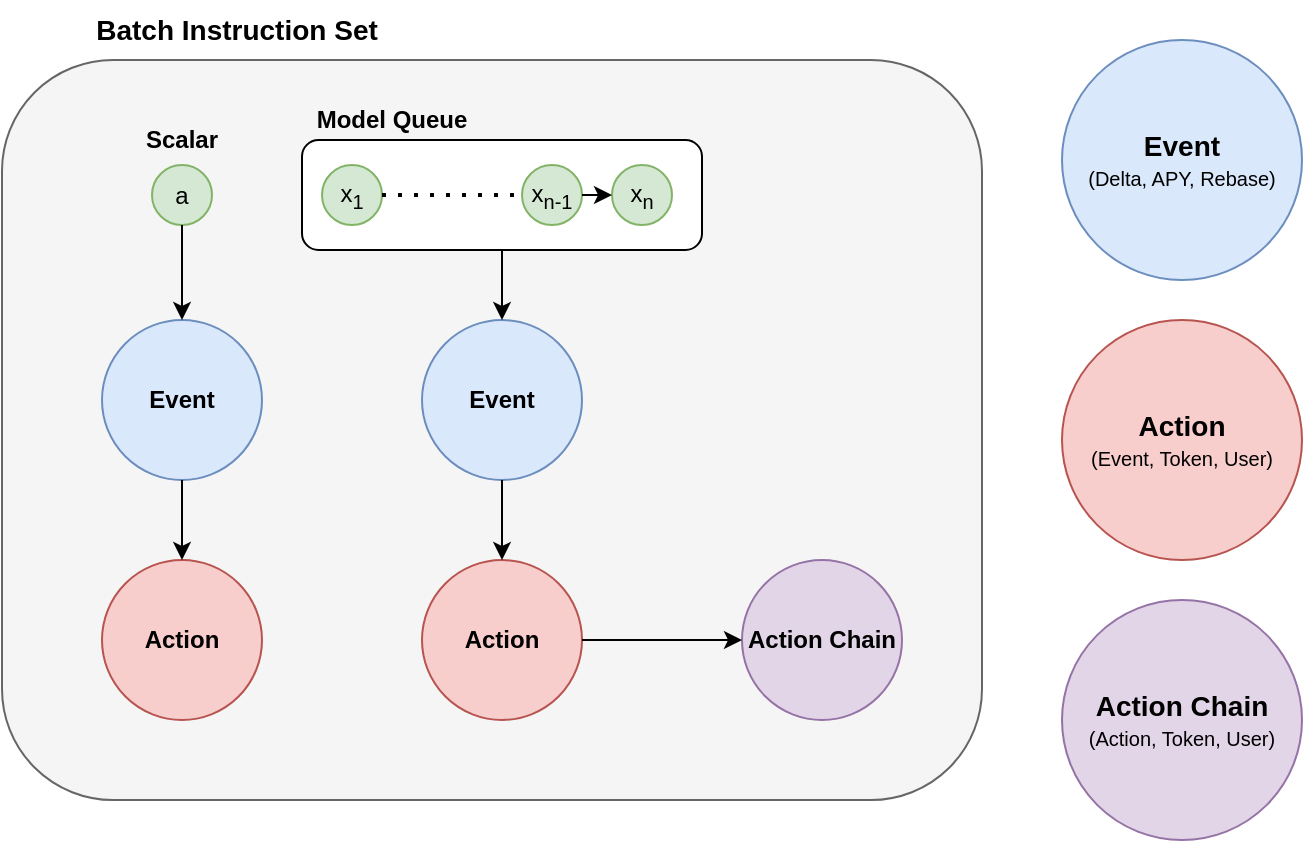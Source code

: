 <mxfile version="20.2.7" type="device"><diagram id="speyMJsqSiNyEkiswRhT" name="Page-1"><mxGraphModel dx="1426" dy="736" grid="1" gridSize="10" guides="1" tooltips="1" connect="1" arrows="1" fold="1" page="1" pageScale="1" pageWidth="850" pageHeight="1100" math="0" shadow="0"><root><mxCell id="0"/><mxCell id="1" parent="0"/><mxCell id="nRID-mgKfTOL8T8UmTjl-2" value="&lt;font style=&quot;font-size: 14px;&quot;&gt;&lt;b&gt;Action&lt;/b&gt;&lt;/font&gt;&lt;br&gt;&lt;font style=&quot;font-size: 10px;&quot;&gt;(Event, Token, User)&lt;/font&gt;" style="ellipse;whiteSpace=wrap;html=1;aspect=fixed;fillColor=#f8cecc;strokeColor=#b85450;" vertex="1" parent="1"><mxGeometry x="640" y="200" width="120" height="120" as="geometry"/></mxCell><mxCell id="nRID-mgKfTOL8T8UmTjl-3" value="&lt;font style=&quot;font-size: 14px;&quot;&gt;&lt;b&gt;Action Chain&lt;/b&gt;&lt;/font&gt;&lt;br&gt;&lt;font style=&quot;font-size: 10px;&quot;&gt;(Action, Token, User)&lt;/font&gt;" style="ellipse;whiteSpace=wrap;html=1;aspect=fixed;fillColor=#e1d5e7;strokeColor=#9673a6;" vertex="1" parent="1"><mxGeometry x="640" y="340" width="120" height="120" as="geometry"/></mxCell><mxCell id="nRID-mgKfTOL8T8UmTjl-1" value="&lt;font style=&quot;font-size: 14px;&quot;&gt;&lt;b&gt;Event&lt;/b&gt;&lt;/font&gt;&lt;br&gt;&lt;font style=&quot;font-size: 10px;&quot;&gt;(Delta, APY, Rebase)&lt;/font&gt;" style="ellipse;whiteSpace=wrap;html=1;aspect=fixed;fillColor=#dae8fc;strokeColor=#6c8ebf;" vertex="1" parent="1"><mxGeometry x="640" y="60" width="120" height="120" as="geometry"/></mxCell><mxCell id="JakGLWBno7wL_Me4dcKJ-23" value="" style="rounded=1;whiteSpace=wrap;html=1;fillColor=#f5f5f5;fontColor=#333333;strokeColor=#666666;" parent="1" vertex="1"><mxGeometry x="110" y="70" width="490" height="370" as="geometry"/></mxCell><mxCell id="JakGLWBno7wL_Me4dcKJ-1" value="&lt;b&gt;Event&lt;/b&gt;" style="ellipse;whiteSpace=wrap;html=1;aspect=fixed;fillColor=#dae8fc;strokeColor=#6c8ebf;" parent="1" vertex="1"><mxGeometry x="320" y="200" width="80" height="80" as="geometry"/></mxCell><mxCell id="JakGLWBno7wL_Me4dcKJ-2" value="&lt;b&gt;Action&lt;/b&gt;" style="ellipse;whiteSpace=wrap;html=1;aspect=fixed;fillColor=#f8cecc;strokeColor=#b85450;" parent="1" vertex="1"><mxGeometry x="320" y="320" width="80" height="80" as="geometry"/></mxCell><mxCell id="JakGLWBno7wL_Me4dcKJ-3" value="&lt;b&gt;Action Chain&lt;/b&gt;" style="ellipse;whiteSpace=wrap;html=1;aspect=fixed;fillColor=#e1d5e7;strokeColor=#9673a6;" parent="1" vertex="1"><mxGeometry x="480" y="320" width="80" height="80" as="geometry"/></mxCell><mxCell id="JakGLWBno7wL_Me4dcKJ-6" value="" style="endArrow=classic;html=1;rounded=0;exitX=0.5;exitY=1;exitDx=0;exitDy=0;entryX=0.5;entryY=0;entryDx=0;entryDy=0;" parent="1" source="JakGLWBno7wL_Me4dcKJ-1" target="JakGLWBno7wL_Me4dcKJ-2" edge="1"><mxGeometry width="50" height="50" relative="1" as="geometry"><mxPoint x="270" y="220" as="sourcePoint"/><mxPoint x="320" y="170" as="targetPoint"/></mxGeometry></mxCell><mxCell id="JakGLWBno7wL_Me4dcKJ-7" value="" style="endArrow=classic;html=1;rounded=0;exitX=1;exitY=0.5;exitDx=0;exitDy=0;entryX=0;entryY=0.5;entryDx=0;entryDy=0;" parent="1" source="JakGLWBno7wL_Me4dcKJ-2" target="JakGLWBno7wL_Me4dcKJ-3" edge="1"><mxGeometry width="50" height="50" relative="1" as="geometry"><mxPoint x="440" y="220" as="sourcePoint"/><mxPoint x="490" y="170" as="targetPoint"/></mxGeometry></mxCell><mxCell id="JakGLWBno7wL_Me4dcKJ-8" value="&lt;b&gt;Action&lt;/b&gt;" style="ellipse;whiteSpace=wrap;html=1;aspect=fixed;fillColor=#f8cecc;strokeColor=#b85450;" parent="1" vertex="1"><mxGeometry x="160" y="320" width="80" height="80" as="geometry"/></mxCell><mxCell id="JakGLWBno7wL_Me4dcKJ-9" value="&lt;b&gt;Event&lt;/b&gt;" style="ellipse;whiteSpace=wrap;html=1;aspect=fixed;fillColor=#dae8fc;strokeColor=#6c8ebf;" parent="1" vertex="1"><mxGeometry x="160" y="200" width="80" height="80" as="geometry"/></mxCell><mxCell id="JakGLWBno7wL_Me4dcKJ-10" value="" style="endArrow=classic;html=1;rounded=0;exitX=0.5;exitY=1;exitDx=0;exitDy=0;entryX=0.5;entryY=0;entryDx=0;entryDy=0;" parent="1" source="JakGLWBno7wL_Me4dcKJ-9" target="JakGLWBno7wL_Me4dcKJ-8" edge="1"><mxGeometry width="50" height="50" relative="1" as="geometry"><mxPoint x="60" y="280" as="sourcePoint"/><mxPoint x="110" y="230" as="targetPoint"/></mxGeometry></mxCell><mxCell id="JakGLWBno7wL_Me4dcKJ-11" value="a" style="ellipse;whiteSpace=wrap;html=1;aspect=fixed;fillColor=#d5e8d4;strokeColor=#82b366;" parent="1" vertex="1"><mxGeometry x="185" y="122.5" width="30" height="30" as="geometry"/></mxCell><mxCell id="JakGLWBno7wL_Me4dcKJ-20" value="" style="endArrow=classic;html=1;rounded=0;exitX=0.5;exitY=1;exitDx=0;exitDy=0;entryX=0.5;entryY=0;entryDx=0;entryDy=0;" parent="1" source="JakGLWBno7wL_Me4dcKJ-16" target="JakGLWBno7wL_Me4dcKJ-1" edge="1"><mxGeometry width="50" height="50" relative="1" as="geometry"><mxPoint x="530" y="230" as="sourcePoint"/><mxPoint x="580" y="180" as="targetPoint"/></mxGeometry></mxCell><mxCell id="JakGLWBno7wL_Me4dcKJ-22" value="" style="endArrow=classic;html=1;rounded=0;exitX=0.5;exitY=1;exitDx=0;exitDy=0;entryX=0.5;entryY=0;entryDx=0;entryDy=0;" parent="1" source="JakGLWBno7wL_Me4dcKJ-11" target="JakGLWBno7wL_Me4dcKJ-9" edge="1"><mxGeometry width="50" height="50" relative="1" as="geometry"><mxPoint x="40" y="230" as="sourcePoint"/><mxPoint x="90" y="180" as="targetPoint"/></mxGeometry></mxCell><mxCell id="JakGLWBno7wL_Me4dcKJ-24" value="" style="group" parent="1" vertex="1" connectable="0"><mxGeometry x="260" y="110" width="200" height="55" as="geometry"/></mxCell><mxCell id="JakGLWBno7wL_Me4dcKJ-16" value="" style="rounded=1;whiteSpace=wrap;html=1;" parent="JakGLWBno7wL_Me4dcKJ-24" vertex="1"><mxGeometry width="200" height="55" as="geometry"/></mxCell><mxCell id="JakGLWBno7wL_Me4dcKJ-12" value="x&lt;sub&gt;n&lt;/sub&gt;" style="ellipse;whiteSpace=wrap;html=1;aspect=fixed;fillColor=#d5e8d4;strokeColor=#82b366;" parent="JakGLWBno7wL_Me4dcKJ-24" vertex="1"><mxGeometry x="155" y="12.5" width="30" height="30" as="geometry"/></mxCell><mxCell id="JakGLWBno7wL_Me4dcKJ-13" value="x&lt;sub&gt;n-1&lt;/sub&gt;" style="ellipse;whiteSpace=wrap;html=1;aspect=fixed;fillColor=#d5e8d4;strokeColor=#82b366;" parent="JakGLWBno7wL_Me4dcKJ-24" vertex="1"><mxGeometry x="110" y="12.5" width="30" height="30" as="geometry"/></mxCell><mxCell id="JakGLWBno7wL_Me4dcKJ-14" value="x&lt;sub&gt;1&lt;/sub&gt;" style="ellipse;whiteSpace=wrap;html=1;aspect=fixed;fillColor=#d5e8d4;strokeColor=#82b366;" parent="JakGLWBno7wL_Me4dcKJ-24" vertex="1"><mxGeometry x="10" y="12.5" width="30" height="30" as="geometry"/></mxCell><mxCell id="JakGLWBno7wL_Me4dcKJ-17" value="" style="endArrow=none;dashed=1;html=1;dashPattern=1 3;strokeWidth=2;rounded=0;exitX=1;exitY=0.5;exitDx=0;exitDy=0;entryX=0;entryY=0.5;entryDx=0;entryDy=0;" parent="JakGLWBno7wL_Me4dcKJ-24" source="JakGLWBno7wL_Me4dcKJ-14" target="JakGLWBno7wL_Me4dcKJ-13" edge="1"><mxGeometry width="50" height="50" relative="1" as="geometry"><mxPoint x="40" y="110" as="sourcePoint"/><mxPoint x="90" y="60" as="targetPoint"/></mxGeometry></mxCell><mxCell id="JakGLWBno7wL_Me4dcKJ-18" value="" style="endArrow=classic;html=1;rounded=0;exitX=1;exitY=0.5;exitDx=0;exitDy=0;entryX=0;entryY=0.5;entryDx=0;entryDy=0;" parent="JakGLWBno7wL_Me4dcKJ-24" source="JakGLWBno7wL_Me4dcKJ-13" target="JakGLWBno7wL_Me4dcKJ-12" edge="1"><mxGeometry width="50" height="50" relative="1" as="geometry"><mxPoint x="130" y="60" as="sourcePoint"/><mxPoint x="180" y="10" as="targetPoint"/></mxGeometry></mxCell><mxCell id="JakGLWBno7wL_Me4dcKJ-26" value="&lt;b&gt;Model Queue&lt;/b&gt;" style="text;html=1;strokeColor=none;fillColor=none;align=center;verticalAlign=middle;whiteSpace=wrap;rounded=0;" parent="1" vertex="1"><mxGeometry x="260" y="90" width="90" height="20" as="geometry"/></mxCell><mxCell id="JakGLWBno7wL_Me4dcKJ-27" value="&lt;b&gt;Scalar&lt;/b&gt;" style="text;html=1;strokeColor=none;fillColor=none;align=center;verticalAlign=middle;whiteSpace=wrap;rounded=0;" parent="1" vertex="1"><mxGeometry x="155" y="100" width="90" height="20" as="geometry"/></mxCell><mxCell id="JakGLWBno7wL_Me4dcKJ-28" value="&lt;b&gt;&lt;font style=&quot;font-size: 14px;&quot;&gt;Batch Instruction Set&lt;/font&gt;&lt;/b&gt;" style="text;html=1;strokeColor=none;fillColor=none;align=center;verticalAlign=middle;whiteSpace=wrap;rounded=0;" parent="1" vertex="1"><mxGeometry x="130" y="40" width="195" height="30" as="geometry"/></mxCell></root></mxGraphModel></diagram></mxfile>